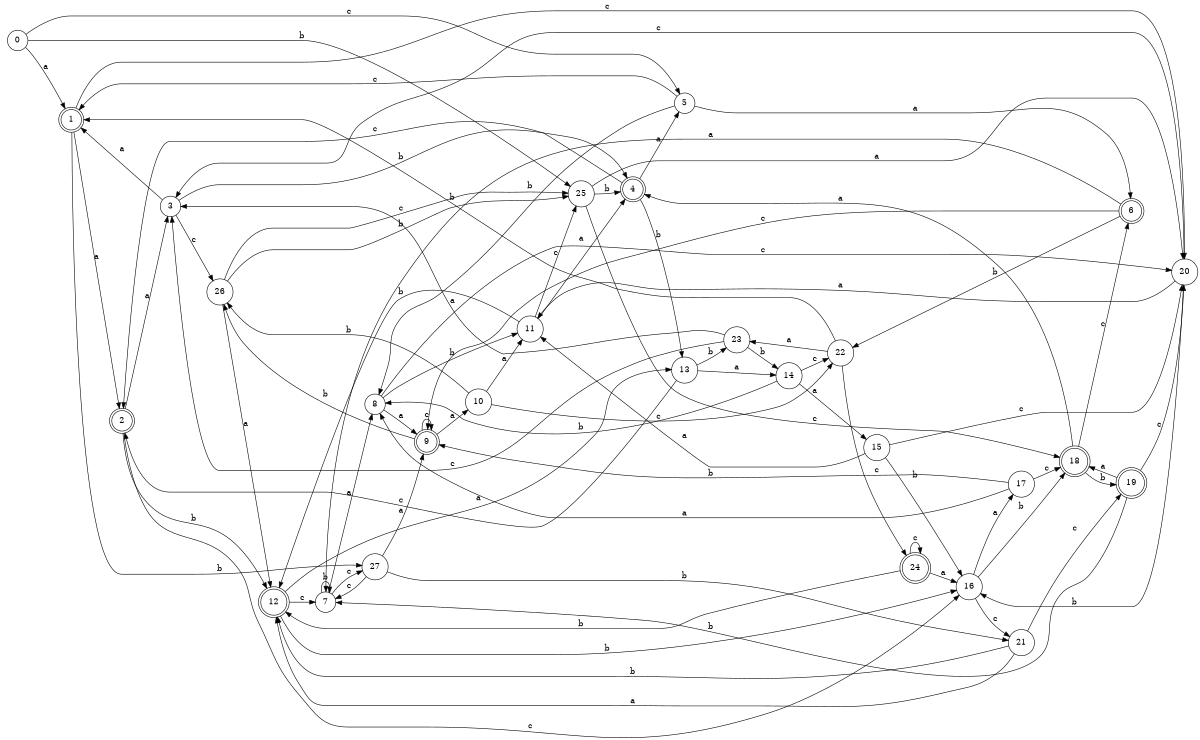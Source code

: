 digraph n23_10 {
__start0 [label="" shape="none"];

rankdir=LR;
size="8,5";

s0 [style="filled", color="black", fillcolor="white" shape="circle", label="0"];
s1 [style="rounded,filled", color="black", fillcolor="white" shape="doublecircle", label="1"];
s2 [style="rounded,filled", color="black", fillcolor="white" shape="doublecircle", label="2"];
s3 [style="filled", color="black", fillcolor="white" shape="circle", label="3"];
s4 [style="rounded,filled", color="black", fillcolor="white" shape="doublecircle", label="4"];
s5 [style="filled", color="black", fillcolor="white" shape="circle", label="5"];
s6 [style="rounded,filled", color="black", fillcolor="white" shape="doublecircle", label="6"];
s7 [style="filled", color="black", fillcolor="white" shape="circle", label="7"];
s8 [style="filled", color="black", fillcolor="white" shape="circle", label="8"];
s9 [style="rounded,filled", color="black", fillcolor="white" shape="doublecircle", label="9"];
s10 [style="filled", color="black", fillcolor="white" shape="circle", label="10"];
s11 [style="filled", color="black", fillcolor="white" shape="circle", label="11"];
s12 [style="rounded,filled", color="black", fillcolor="white" shape="doublecircle", label="12"];
s13 [style="filled", color="black", fillcolor="white" shape="circle", label="13"];
s14 [style="filled", color="black", fillcolor="white" shape="circle", label="14"];
s15 [style="filled", color="black", fillcolor="white" shape="circle", label="15"];
s16 [style="filled", color="black", fillcolor="white" shape="circle", label="16"];
s17 [style="filled", color="black", fillcolor="white" shape="circle", label="17"];
s18 [style="rounded,filled", color="black", fillcolor="white" shape="doublecircle", label="18"];
s19 [style="rounded,filled", color="black", fillcolor="white" shape="doublecircle", label="19"];
s20 [style="filled", color="black", fillcolor="white" shape="circle", label="20"];
s21 [style="filled", color="black", fillcolor="white" shape="circle", label="21"];
s22 [style="filled", color="black", fillcolor="white" shape="circle", label="22"];
s23 [style="filled", color="black", fillcolor="white" shape="circle", label="23"];
s24 [style="rounded,filled", color="black", fillcolor="white" shape="doublecircle", label="24"];
s25 [style="filled", color="black", fillcolor="white" shape="circle", label="25"];
s26 [style="filled", color="black", fillcolor="white" shape="circle", label="26"];
s27 [style="filled", color="black", fillcolor="white" shape="circle", label="27"];
s0 -> s1 [label="a"];
s0 -> s25 [label="b"];
s0 -> s5 [label="c"];
s1 -> s2 [label="a"];
s1 -> s27 [label="b"];
s1 -> s20 [label="c"];
s2 -> s3 [label="a"];
s2 -> s12 [label="b"];
s2 -> s16 [label="c"];
s3 -> s1 [label="a"];
s3 -> s4 [label="b"];
s3 -> s26 [label="c"];
s4 -> s5 [label="a"];
s4 -> s13 [label="b"];
s4 -> s2 [label="c"];
s5 -> s6 [label="a"];
s5 -> s8 [label="b"];
s5 -> s1 [label="c"];
s6 -> s7 [label="a"];
s6 -> s22 [label="b"];
s6 -> s9 [label="c"];
s7 -> s8 [label="a"];
s7 -> s7 [label="b"];
s7 -> s27 [label="c"];
s8 -> s9 [label="a"];
s8 -> s11 [label="b"];
s8 -> s20 [label="c"];
s9 -> s10 [label="a"];
s9 -> s26 [label="b"];
s9 -> s9 [label="c"];
s10 -> s11 [label="a"];
s10 -> s26 [label="b"];
s10 -> s22 [label="c"];
s11 -> s4 [label="a"];
s11 -> s12 [label="b"];
s11 -> s25 [label="c"];
s12 -> s13 [label="a"];
s12 -> s16 [label="b"];
s12 -> s7 [label="c"];
s13 -> s14 [label="a"];
s13 -> s23 [label="b"];
s13 -> s2 [label="c"];
s14 -> s15 [label="a"];
s14 -> s8 [label="b"];
s14 -> s22 [label="c"];
s15 -> s11 [label="a"];
s15 -> s16 [label="b"];
s15 -> s20 [label="c"];
s16 -> s17 [label="a"];
s16 -> s18 [label="b"];
s16 -> s21 [label="c"];
s17 -> s8 [label="a"];
s17 -> s9 [label="b"];
s17 -> s18 [label="c"];
s18 -> s4 [label="a"];
s18 -> s19 [label="b"];
s18 -> s6 [label="c"];
s19 -> s18 [label="a"];
s19 -> s7 [label="b"];
s19 -> s20 [label="c"];
s20 -> s11 [label="a"];
s20 -> s16 [label="b"];
s20 -> s3 [label="c"];
s21 -> s12 [label="a"];
s21 -> s12 [label="b"];
s21 -> s19 [label="c"];
s22 -> s23 [label="a"];
s22 -> s1 [label="b"];
s22 -> s24 [label="c"];
s23 -> s3 [label="a"];
s23 -> s14 [label="b"];
s23 -> s3 [label="c"];
s24 -> s16 [label="a"];
s24 -> s12 [label="b"];
s24 -> s24 [label="c"];
s25 -> s20 [label="a"];
s25 -> s4 [label="b"];
s25 -> s18 [label="c"];
s26 -> s12 [label="a"];
s26 -> s25 [label="b"];
s26 -> s25 [label="c"];
s27 -> s9 [label="a"];
s27 -> s21 [label="b"];
s27 -> s7 [label="c"];

}